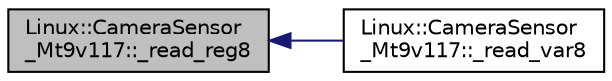 digraph "Linux::CameraSensor_Mt9v117::_read_reg8"
{
 // INTERACTIVE_SVG=YES
  edge [fontname="Helvetica",fontsize="10",labelfontname="Helvetica",labelfontsize="10"];
  node [fontname="Helvetica",fontsize="10",shape=record];
  rankdir="LR";
  Node1 [label="Linux::CameraSensor\l_Mt9v117::_read_reg8",height=0.2,width=0.4,color="black", fillcolor="grey75", style="filled", fontcolor="black"];
  Node1 -> Node2 [dir="back",color="midnightblue",fontsize="10",style="solid",fontname="Helvetica"];
  Node2 [label="Linux::CameraSensor\l_Mt9v117::_read_var8",height=0.2,width=0.4,color="black", fillcolor="white", style="filled",URL="$classLinux_1_1CameraSensor__Mt9v117.html#aa5c8da74f1a69fbfa4bcb325571f43d9"];
}
